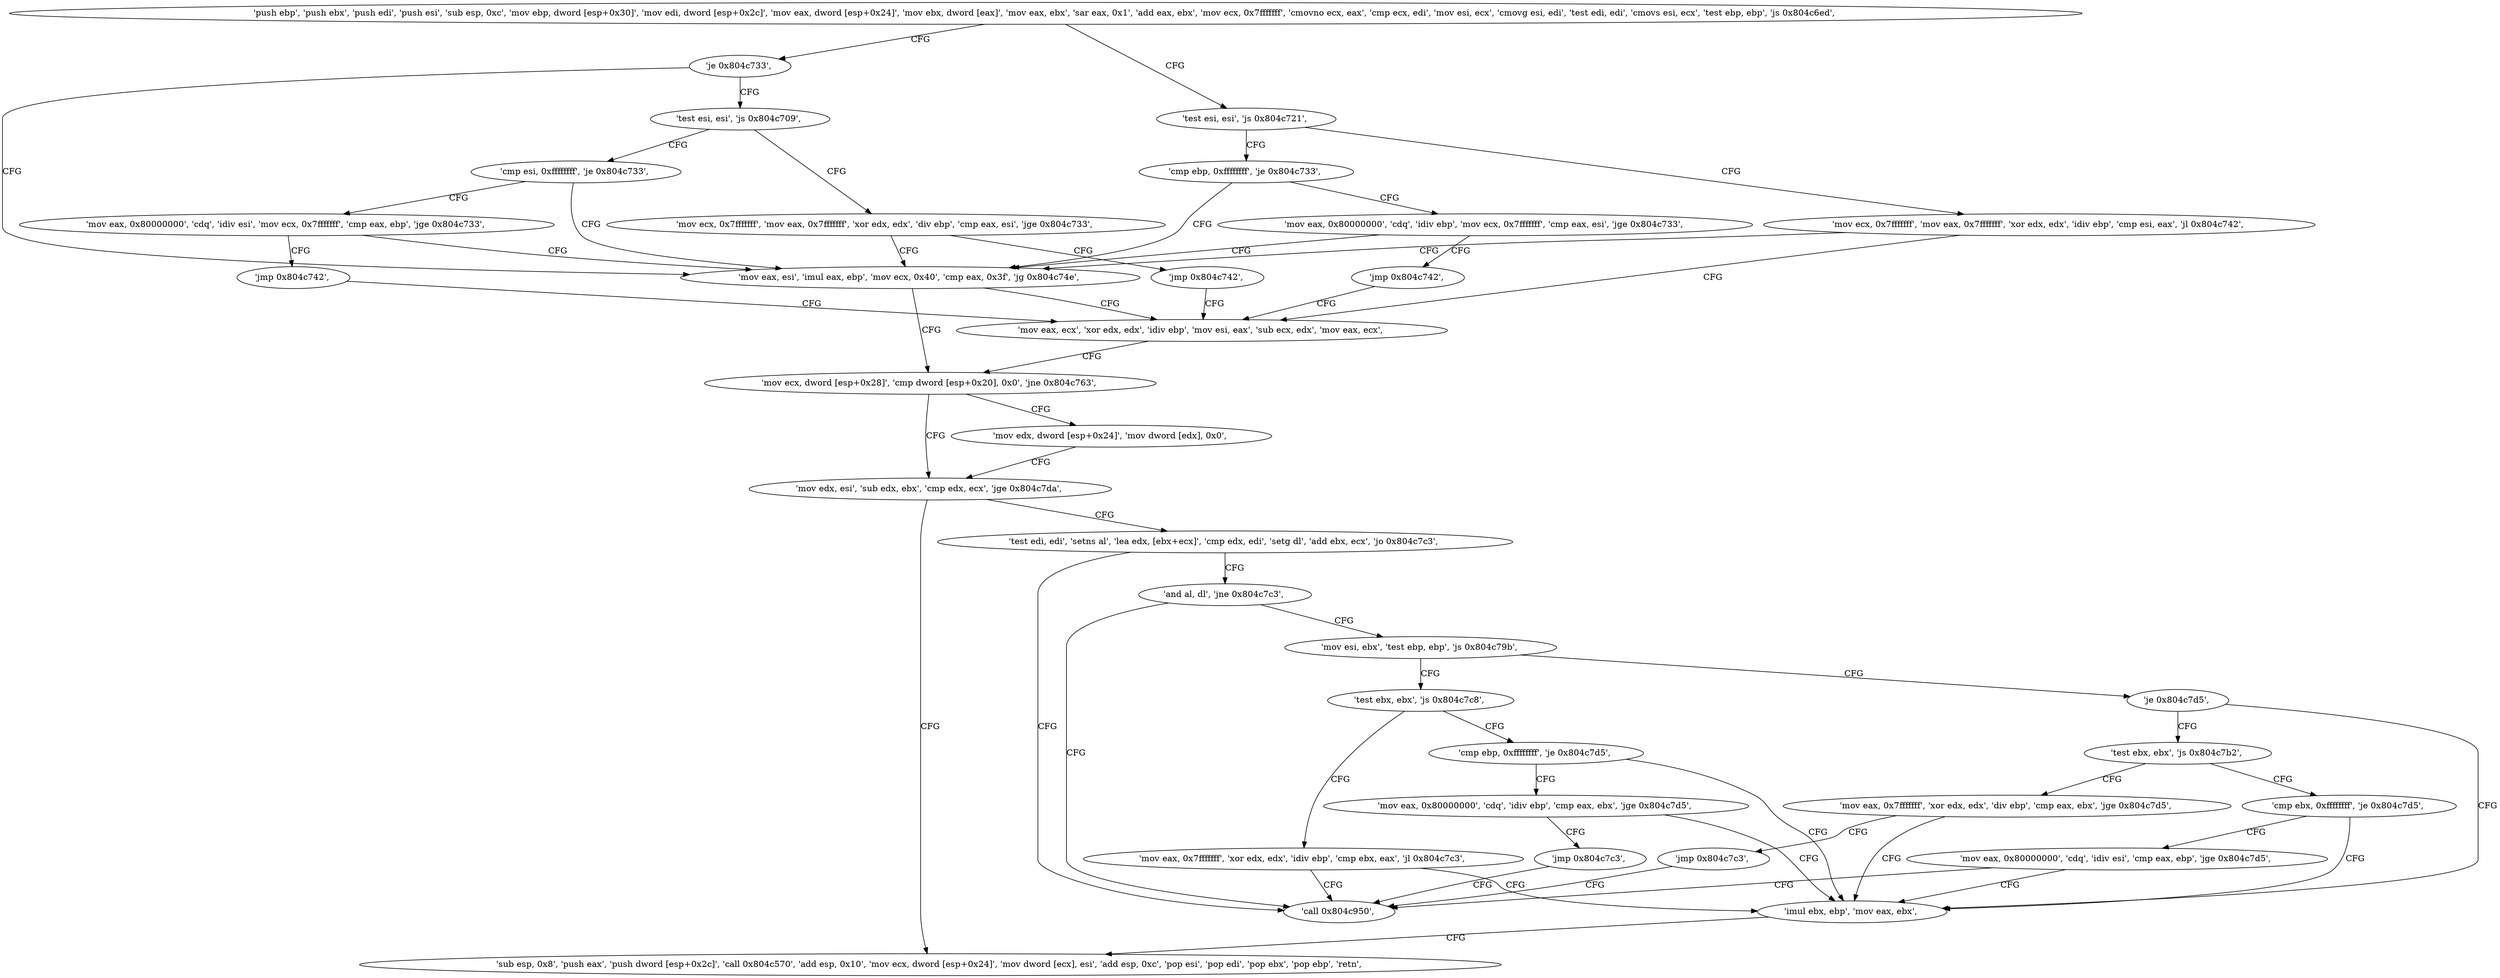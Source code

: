 digraph "func" {
"134530720" [label = "'push ebp', 'push ebx', 'push edi', 'push esi', 'sub esp, 0xc', 'mov ebp, dword [esp+0x30]', 'mov edi, dword [esp+0x2c]', 'mov eax, dword [esp+0x24]', 'mov ebx, dword [eax]', 'mov eax, ebx', 'sar eax, 0x1', 'add eax, ebx', 'mov ecx, 0x7fffffff', 'cmovno ecx, eax', 'cmp ecx, edi', 'mov esi, ecx', 'cmovg esi, edi', 'test edi, edi', 'cmovs esi, ecx', 'test ebp, ebp', 'js 0x804c6ed', " ]
"134530797" [label = "'test esi, esi', 'js 0x804c721', " ]
"134530771" [label = "'je 0x804c733', " ]
"134530849" [label = "'mov ecx, 0x7fffffff', 'mov eax, 0x7fffffff', 'xor edx, edx', 'idiv ebp', 'cmp esi, eax', 'jl 0x804c742', " ]
"134530801" [label = "'cmp ebp, 0xffffffff', 'je 0x804c733', " ]
"134530867" [label = "'mov eax, esi', 'imul eax, ebp', 'mov ecx, 0x40', 'cmp eax, 0x3f', 'jg 0x804c74e', " ]
"134530773" [label = "'test esi, esi', 'js 0x804c709', " ]
"134530882" [label = "'mov eax, ecx', 'xor edx, edx', 'idiv ebp', 'mov esi, eax', 'sub ecx, edx', 'mov eax, ecx', " ]
"134530806" [label = "'mov eax, 0x80000000', 'cdq', 'idiv ebp', 'mov ecx, 0x7fffffff', 'cmp eax, esi', 'jge 0x804c733', " ]
"134530894" [label = "'mov ecx, dword [esp+0x28]', 'cmp dword [esp+0x20], 0x0', 'jne 0x804c763', " ]
"134530825" [label = "'cmp esi, 0xffffffff', 'je 0x804c733', " ]
"134530777" [label = "'mov ecx, 0x7fffffff', 'mov eax, 0x7fffffff', 'xor edx, edx', 'div ebp', 'cmp eax, esi', 'jge 0x804c733', " ]
"134530823" [label = "'jmp 0x804c742', " ]
"134530915" [label = "'mov edx, esi', 'sub edx, ebx', 'cmp edx, ecx', 'jge 0x804c7da', " ]
"134530905" [label = "'mov edx, dword [esp+0x24]', 'mov dword [edx], 0x0', " ]
"134530830" [label = "'mov eax, 0x80000000', 'cdq', 'idiv esi', 'mov ecx, 0x7fffffff', 'cmp eax, ebp', 'jge 0x804c733', " ]
"134530795" [label = "'jmp 0x804c742', " ]
"134531034" [label = "'sub esp, 0x8', 'push eax', 'push dword [esp+0x2c]', 'call 0x804c570', 'add esp, 0x10', 'mov ecx, dword [esp+0x24]', 'mov dword [ecx], esi', 'add esp, 0xc', 'pop esi', 'pop edi', 'pop ebx', 'pop ebp', 'retn', " ]
"134530923" [label = "'test edi, edi', 'setns al', 'lea edx, [ebx+ecx]', 'cmp edx, edi', 'setg dl', 'add ebx, ecx', 'jo 0x804c7c3', " ]
"134530847" [label = "'jmp 0x804c742', " ]
"134531011" [label = "'call 0x804c950', " ]
"134530940" [label = "'and al, dl', 'jne 0x804c7c3', " ]
"134530944" [label = "'mov esi, ebx', 'test ebp, ebp', 'js 0x804c79b', " ]
"134530971" [label = "'test ebx, ebx', 'js 0x804c7c8', " ]
"134530950" [label = "'je 0x804c7d5', " ]
"134531016" [label = "'mov eax, 0x7fffffff', 'xor edx, edx', 'idiv ebp', 'cmp ebx, eax', 'jl 0x804c7c3', " ]
"134530975" [label = "'cmp ebp, 0xffffffff', 'je 0x804c7d5', " ]
"134531029" [label = "'imul ebx, ebp', 'mov eax, ebx', " ]
"134530952" [label = "'test ebx, ebx', 'js 0x804c7b2', " ]
"134530980" [label = "'mov eax, 0x80000000', 'cdq', 'idiv ebp', 'cmp eax, ebx', 'jge 0x804c7d5', " ]
"134530994" [label = "'cmp ebx, 0xffffffff', 'je 0x804c7d5', " ]
"134530956" [label = "'mov eax, 0x7fffffff', 'xor edx, edx', 'div ebp', 'cmp eax, ebx', 'jge 0x804c7d5', " ]
"134530992" [label = "'jmp 0x804c7c3', " ]
"134530999" [label = "'mov eax, 0x80000000', 'cdq', 'idiv esi', 'cmp eax, ebp', 'jge 0x804c7d5', " ]
"134530969" [label = "'jmp 0x804c7c3', " ]
"134530720" -> "134530797" [ label = "CFG" ]
"134530720" -> "134530771" [ label = "CFG" ]
"134530797" -> "134530849" [ label = "CFG" ]
"134530797" -> "134530801" [ label = "CFG" ]
"134530771" -> "134530867" [ label = "CFG" ]
"134530771" -> "134530773" [ label = "CFG" ]
"134530849" -> "134530882" [ label = "CFG" ]
"134530849" -> "134530867" [ label = "CFG" ]
"134530801" -> "134530867" [ label = "CFG" ]
"134530801" -> "134530806" [ label = "CFG" ]
"134530867" -> "134530894" [ label = "CFG" ]
"134530867" -> "134530882" [ label = "CFG" ]
"134530773" -> "134530825" [ label = "CFG" ]
"134530773" -> "134530777" [ label = "CFG" ]
"134530882" -> "134530894" [ label = "CFG" ]
"134530806" -> "134530867" [ label = "CFG" ]
"134530806" -> "134530823" [ label = "CFG" ]
"134530894" -> "134530915" [ label = "CFG" ]
"134530894" -> "134530905" [ label = "CFG" ]
"134530825" -> "134530867" [ label = "CFG" ]
"134530825" -> "134530830" [ label = "CFG" ]
"134530777" -> "134530867" [ label = "CFG" ]
"134530777" -> "134530795" [ label = "CFG" ]
"134530823" -> "134530882" [ label = "CFG" ]
"134530915" -> "134531034" [ label = "CFG" ]
"134530915" -> "134530923" [ label = "CFG" ]
"134530905" -> "134530915" [ label = "CFG" ]
"134530830" -> "134530867" [ label = "CFG" ]
"134530830" -> "134530847" [ label = "CFG" ]
"134530795" -> "134530882" [ label = "CFG" ]
"134530923" -> "134531011" [ label = "CFG" ]
"134530923" -> "134530940" [ label = "CFG" ]
"134530847" -> "134530882" [ label = "CFG" ]
"134530940" -> "134531011" [ label = "CFG" ]
"134530940" -> "134530944" [ label = "CFG" ]
"134530944" -> "134530971" [ label = "CFG" ]
"134530944" -> "134530950" [ label = "CFG" ]
"134530971" -> "134531016" [ label = "CFG" ]
"134530971" -> "134530975" [ label = "CFG" ]
"134530950" -> "134531029" [ label = "CFG" ]
"134530950" -> "134530952" [ label = "CFG" ]
"134531016" -> "134531011" [ label = "CFG" ]
"134531016" -> "134531029" [ label = "CFG" ]
"134530975" -> "134531029" [ label = "CFG" ]
"134530975" -> "134530980" [ label = "CFG" ]
"134531029" -> "134531034" [ label = "CFG" ]
"134530952" -> "134530994" [ label = "CFG" ]
"134530952" -> "134530956" [ label = "CFG" ]
"134530980" -> "134531029" [ label = "CFG" ]
"134530980" -> "134530992" [ label = "CFG" ]
"134530994" -> "134531029" [ label = "CFG" ]
"134530994" -> "134530999" [ label = "CFG" ]
"134530956" -> "134531029" [ label = "CFG" ]
"134530956" -> "134530969" [ label = "CFG" ]
"134530992" -> "134531011" [ label = "CFG" ]
"134530999" -> "134531029" [ label = "CFG" ]
"134530999" -> "134531011" [ label = "CFG" ]
"134530969" -> "134531011" [ label = "CFG" ]
}
